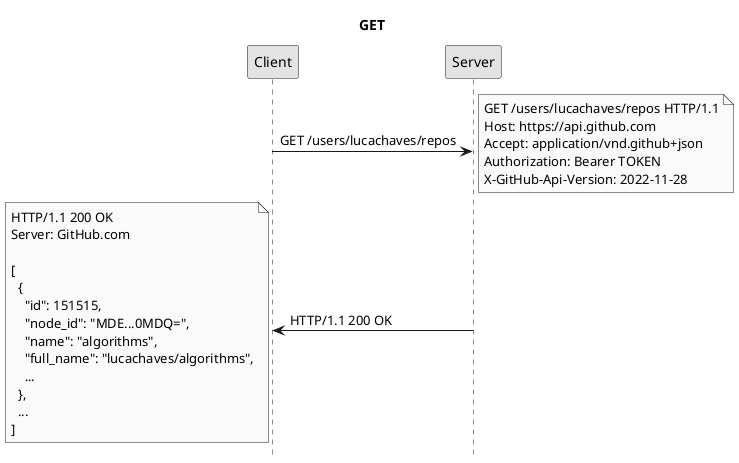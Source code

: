 @startuml
title GET
hide footbox
skinparam monochrome true

Client -> Server: GET /users/lucachaves/repos
note right: GET /users/lucachaves/repos HTTP/1.1\nHost: https://api.github.com\nAccept: application/vnd.github+json\nAuthorization: Bearer TOKEN\nX-GitHub-Api-Version: 2022-11-28
Server -> Client: HTTP/1.1 200 OK
note left: HTTP/1.1 200 OK\nServer: GitHub.com\n\n[\n  {\n    "id": 151515,\n    "node_id": "MDE...0MDQ=",\n    "name": "algorithms",\n    "full_name": "lucachaves/algorithms",\n    ...\n  },\n  ...\n]
@enduml
